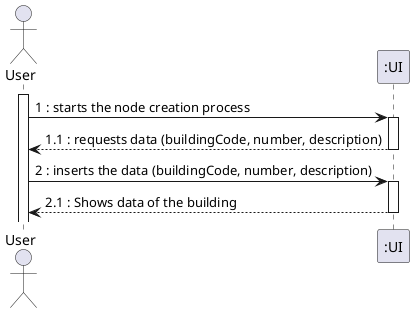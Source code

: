 @startuml
actor "User" as OE

activate OE
OE -> ":UI" : 1 : starts the node creation process
activate ":UI"
":UI" --> OE : 1.1 : requests data (buildingCode, number, description)
deactivate ":UI"
OE -> ":UI" : 2 : inserts the data (buildingCode, number, description)
activate ":UI"
":UI" --> OE : 2.1 : Shows data of the building


deactivate ":UI"

@enduml